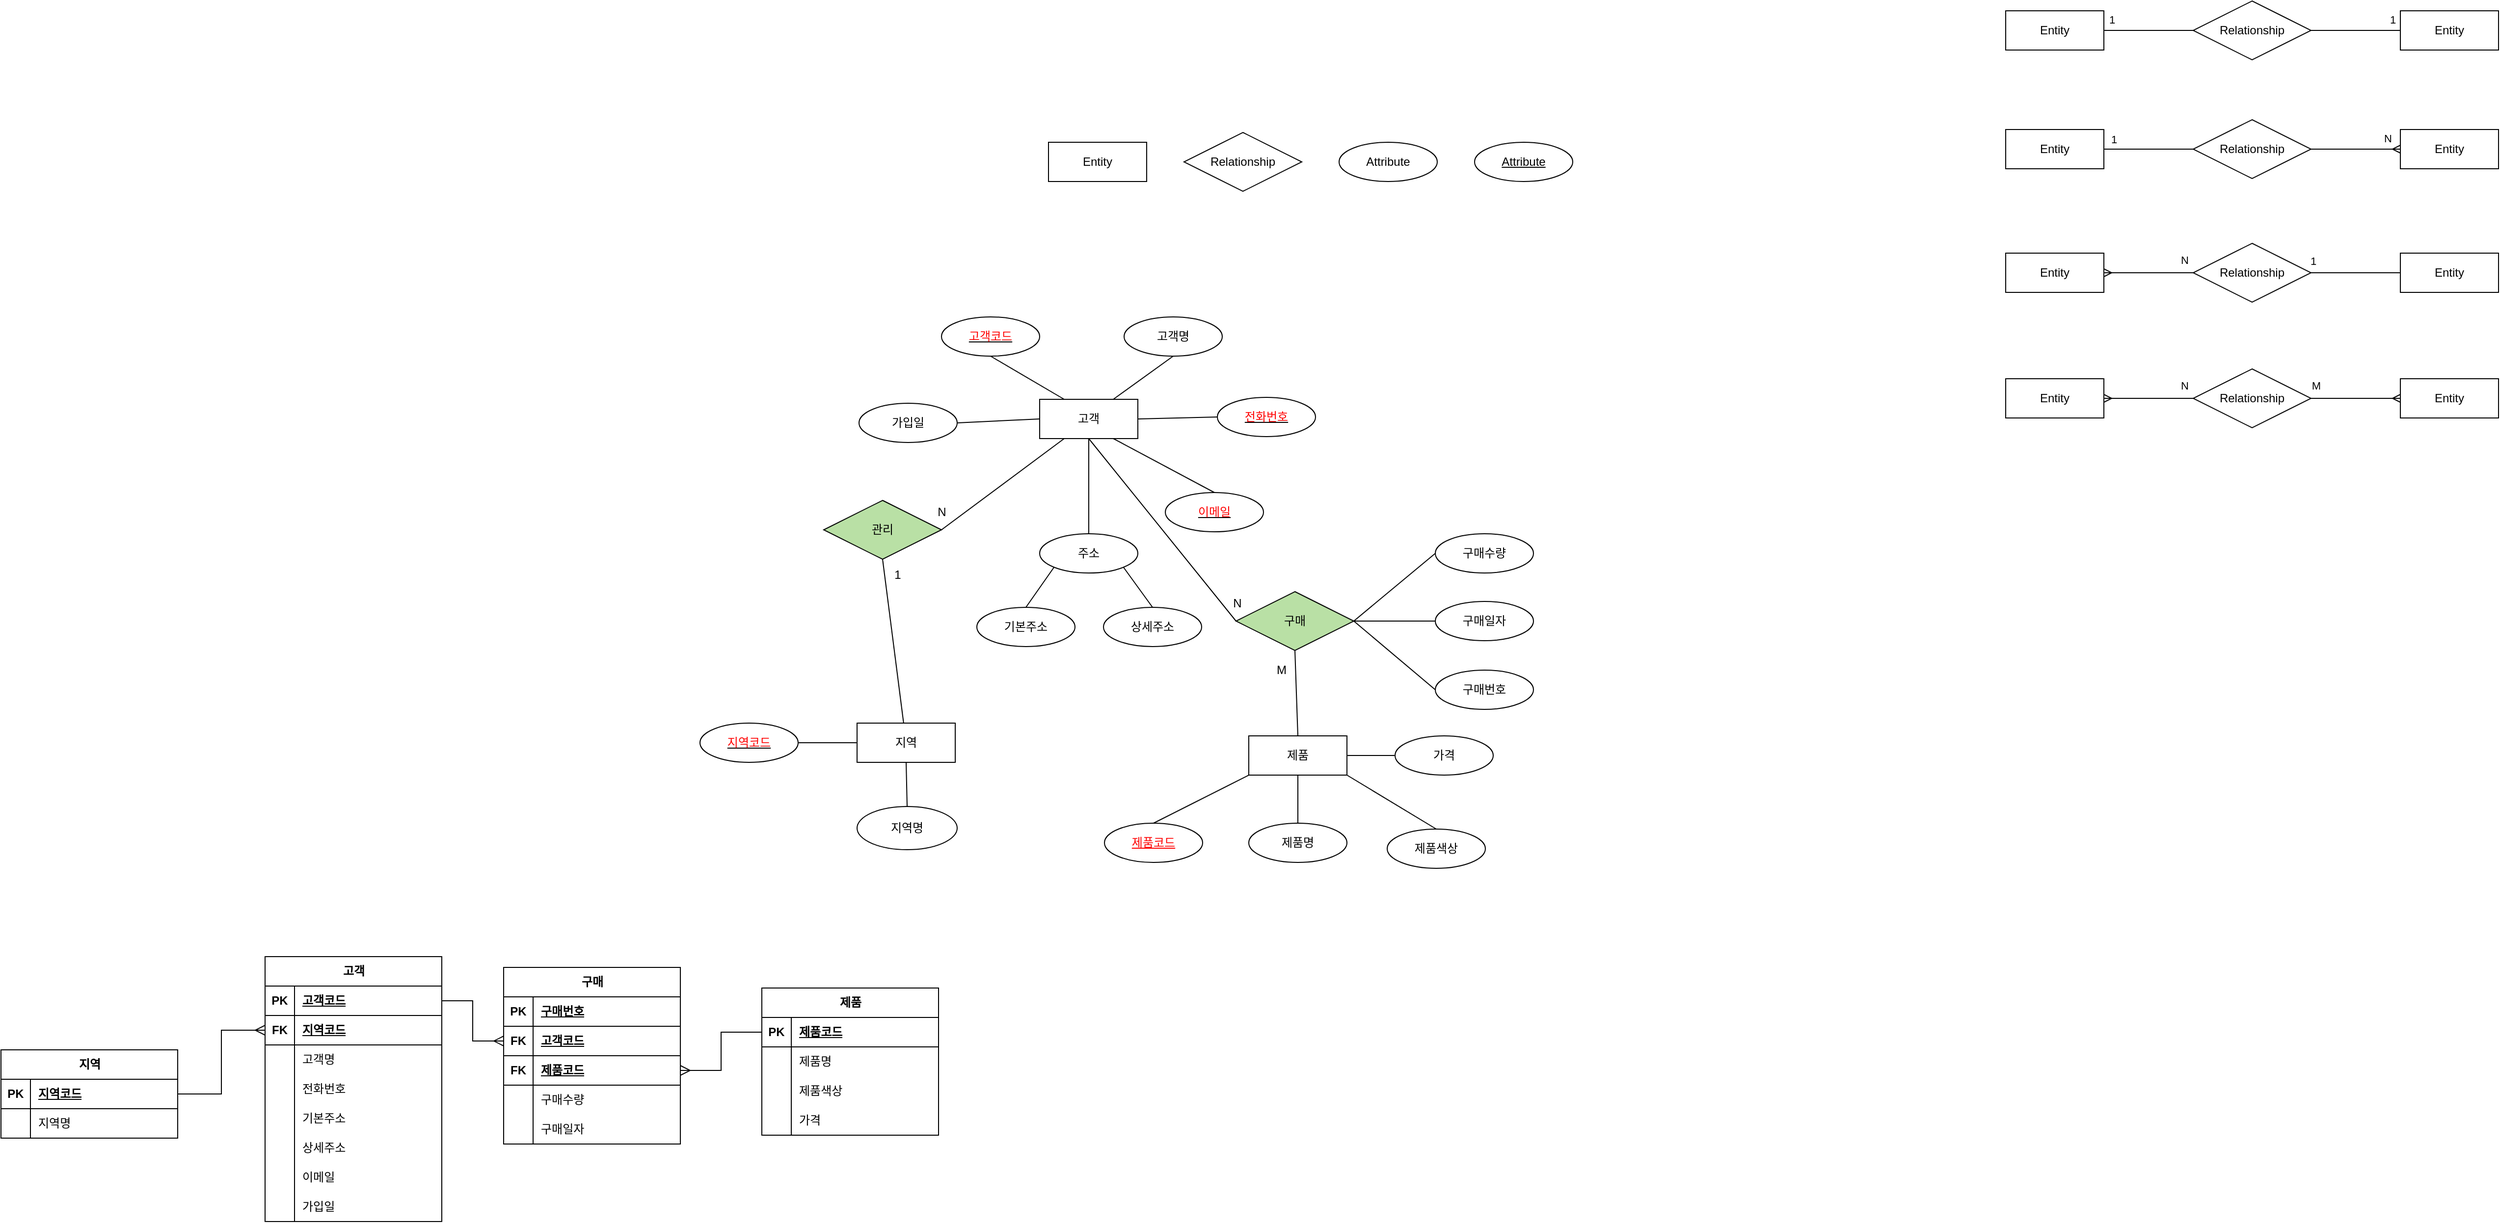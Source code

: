 <mxfile version="26.0.6">
  <diagram name="페이지-1" id="XlhtNnwYM-9Wpjqn4eLe">
    <mxGraphModel dx="1764" dy="686" grid="0" gridSize="10" guides="1" tooltips="1" connect="1" arrows="1" fold="1" page="0" pageScale="1" pageWidth="827" pageHeight="1169" math="0" shadow="0">
      <root>
        <mxCell id="0" />
        <mxCell id="1" parent="0" />
        <mxCell id="HAFQu6MLjpKeiHtemj7R-1" value="Entity" style="whiteSpace=wrap;html=1;align=center;" parent="1" vertex="1">
          <mxGeometry x="-94" y="543" width="100" height="40" as="geometry" />
        </mxCell>
        <mxCell id="HAFQu6MLjpKeiHtemj7R-2" value="Relationship" style="shape=rhombus;perimeter=rhombusPerimeter;whiteSpace=wrap;html=1;align=center;" parent="1" vertex="1">
          <mxGeometry x="44" y="533" width="120" height="60" as="geometry" />
        </mxCell>
        <mxCell id="HAFQu6MLjpKeiHtemj7R-3" value="Attribute" style="ellipse;whiteSpace=wrap;html=1;align=center;" parent="1" vertex="1">
          <mxGeometry x="202" y="543" width="100" height="40" as="geometry" />
        </mxCell>
        <mxCell id="HAFQu6MLjpKeiHtemj7R-4" value="Attribute" style="ellipse;whiteSpace=wrap;html=1;align=center;fontStyle=4;" parent="1" vertex="1">
          <mxGeometry x="340" y="543" width="100" height="40" as="geometry" />
        </mxCell>
        <mxCell id="zHzPjlVKXWnL4eexpncG-2" value="Entity" style="whiteSpace=wrap;html=1;align=center;" parent="1" vertex="1">
          <mxGeometry x="881" y="409" width="100" height="40" as="geometry" />
        </mxCell>
        <mxCell id="zHzPjlVKXWnL4eexpncG-3" value="Relationship" style="shape=rhombus;perimeter=rhombusPerimeter;whiteSpace=wrap;html=1;align=center;" parent="1" vertex="1">
          <mxGeometry x="1072" y="399" width="120" height="60" as="geometry" />
        </mxCell>
        <mxCell id="zHzPjlVKXWnL4eexpncG-4" value="Entity" style="whiteSpace=wrap;html=1;align=center;" parent="1" vertex="1">
          <mxGeometry x="1283" y="409" width="100" height="40" as="geometry" />
        </mxCell>
        <mxCell id="zHzPjlVKXWnL4eexpncG-8" value="" style="endArrow=none;html=1;rounded=0;exitX=1;exitY=0.5;exitDx=0;exitDy=0;entryX=0;entryY=0.5;entryDx=0;entryDy=0;" parent="1" source="zHzPjlVKXWnL4eexpncG-2" target="zHzPjlVKXWnL4eexpncG-3" edge="1">
          <mxGeometry x="-0.714" y="11" relative="1" as="geometry">
            <mxPoint x="1262" y="416" as="sourcePoint" />
            <mxPoint x="1422" y="416" as="targetPoint" />
            <mxPoint as="offset" />
          </mxGeometry>
        </mxCell>
        <mxCell id="zHzPjlVKXWnL4eexpncG-32" value="1" style="edgeLabel;html=1;align=center;verticalAlign=middle;resizable=0;points=[];" parent="zHzPjlVKXWnL4eexpncG-8" vertex="1" connectable="0">
          <mxGeometry x="-0.018" y="2" relative="1" as="geometry">
            <mxPoint x="-37" y="-9" as="offset" />
          </mxGeometry>
        </mxCell>
        <mxCell id="zHzPjlVKXWnL4eexpncG-9" value="" style="endArrow=none;html=1;rounded=0;exitX=1;exitY=0.5;exitDx=0;exitDy=0;entryX=0;entryY=0.5;entryDx=0;entryDy=0;" parent="1" source="zHzPjlVKXWnL4eexpncG-3" target="zHzPjlVKXWnL4eexpncG-4" edge="1">
          <mxGeometry x="0.648" y="11" relative="1" as="geometry">
            <mxPoint x="1044" y="439" as="sourcePoint" />
            <mxPoint x="1082" y="439" as="targetPoint" />
            <mxPoint as="offset" />
          </mxGeometry>
        </mxCell>
        <mxCell id="zHzPjlVKXWnL4eexpncG-31" value="1" style="edgeLabel;html=1;align=center;verticalAlign=middle;resizable=0;points=[];" parent="zHzPjlVKXWnL4eexpncG-9" vertex="1" connectable="0">
          <mxGeometry x="0.259" y="-1" relative="1" as="geometry">
            <mxPoint x="25" y="-12" as="offset" />
          </mxGeometry>
        </mxCell>
        <mxCell id="zHzPjlVKXWnL4eexpncG-13" value="Entity" style="whiteSpace=wrap;html=1;align=center;" parent="1" vertex="1">
          <mxGeometry x="881" y="530" width="100" height="40" as="geometry" />
        </mxCell>
        <mxCell id="zHzPjlVKXWnL4eexpncG-14" value="Relationship" style="shape=rhombus;perimeter=rhombusPerimeter;whiteSpace=wrap;html=1;align=center;" parent="1" vertex="1">
          <mxGeometry x="1072" y="520" width="120" height="60" as="geometry" />
        </mxCell>
        <mxCell id="zHzPjlVKXWnL4eexpncG-15" value="Entity" style="whiteSpace=wrap;html=1;align=center;" parent="1" vertex="1">
          <mxGeometry x="1283" y="530" width="100" height="40" as="geometry" />
        </mxCell>
        <mxCell id="zHzPjlVKXWnL4eexpncG-16" value="" style="endArrow=none;html=1;rounded=0;exitX=1;exitY=0.5;exitDx=0;exitDy=0;entryX=0;entryY=0.5;entryDx=0;entryDy=0;" parent="1" source="zHzPjlVKXWnL4eexpncG-13" target="zHzPjlVKXWnL4eexpncG-14" edge="1">
          <mxGeometry relative="1" as="geometry">
            <mxPoint x="1262" y="537" as="sourcePoint" />
            <mxPoint x="1422" y="537" as="targetPoint" />
          </mxGeometry>
        </mxCell>
        <mxCell id="zHzPjlVKXWnL4eexpncG-29" value="1" style="edgeLabel;html=1;align=center;verticalAlign=middle;resizable=0;points=[];" parent="zHzPjlVKXWnL4eexpncG-16" vertex="1" connectable="0">
          <mxGeometry x="-0.593" y="2" relative="1" as="geometry">
            <mxPoint x="-9" y="-8" as="offset" />
          </mxGeometry>
        </mxCell>
        <mxCell id="zHzPjlVKXWnL4eexpncG-18" value="Entity" style="whiteSpace=wrap;html=1;align=center;" parent="1" vertex="1">
          <mxGeometry x="881" y="656" width="100" height="40" as="geometry" />
        </mxCell>
        <mxCell id="zHzPjlVKXWnL4eexpncG-19" value="Relationship" style="shape=rhombus;perimeter=rhombusPerimeter;whiteSpace=wrap;html=1;align=center;" parent="1" vertex="1">
          <mxGeometry x="1072" y="646" width="120" height="60" as="geometry" />
        </mxCell>
        <mxCell id="zHzPjlVKXWnL4eexpncG-20" value="Entity" style="whiteSpace=wrap;html=1;align=center;" parent="1" vertex="1">
          <mxGeometry x="1283" y="656" width="100" height="40" as="geometry" />
        </mxCell>
        <mxCell id="zHzPjlVKXWnL4eexpncG-22" value="" style="endArrow=none;html=1;rounded=0;exitX=1;exitY=0.5;exitDx=0;exitDy=0;entryX=0;entryY=0.5;entryDx=0;entryDy=0;" parent="1" source="zHzPjlVKXWnL4eexpncG-19" target="zHzPjlVKXWnL4eexpncG-20" edge="1">
          <mxGeometry relative="1" as="geometry">
            <mxPoint x="1044" y="686" as="sourcePoint" />
            <mxPoint x="1082" y="686" as="targetPoint" />
          </mxGeometry>
        </mxCell>
        <mxCell id="zHzPjlVKXWnL4eexpncG-23" value="Entity" style="whiteSpace=wrap;html=1;align=center;" parent="1" vertex="1">
          <mxGeometry x="881" y="784" width="100" height="40" as="geometry" />
        </mxCell>
        <mxCell id="zHzPjlVKXWnL4eexpncG-24" value="Relationship" style="shape=rhombus;perimeter=rhombusPerimeter;whiteSpace=wrap;html=1;align=center;" parent="1" vertex="1">
          <mxGeometry x="1072" y="774" width="120" height="60" as="geometry" />
        </mxCell>
        <mxCell id="zHzPjlVKXWnL4eexpncG-25" value="Entity" style="whiteSpace=wrap;html=1;align=center;" parent="1" vertex="1">
          <mxGeometry x="1283" y="784" width="100" height="40" as="geometry" />
        </mxCell>
        <mxCell id="zHzPjlVKXWnL4eexpncG-28" value="" style="edgeStyle=entityRelationEdgeStyle;fontSize=12;html=1;endArrow=ERmany;rounded=0;exitX=1;exitY=0.5;exitDx=0;exitDy=0;" parent="1" source="zHzPjlVKXWnL4eexpncG-14" target="zHzPjlVKXWnL4eexpncG-15" edge="1">
          <mxGeometry width="100" height="100" relative="1" as="geometry">
            <mxPoint x="1194" y="554" as="sourcePoint" />
            <mxPoint x="1200" y="431" as="targetPoint" />
          </mxGeometry>
        </mxCell>
        <mxCell id="zHzPjlVKXWnL4eexpncG-30" value="N" style="edgeLabel;html=1;align=center;verticalAlign=middle;resizable=0;points=[];" parent="zHzPjlVKXWnL4eexpncG-28" vertex="1" connectable="0">
          <mxGeometry x="0.248" y="2" relative="1" as="geometry">
            <mxPoint x="21" y="-9" as="offset" />
          </mxGeometry>
        </mxCell>
        <mxCell id="zHzPjlVKXWnL4eexpncG-33" value="" style="edgeStyle=entityRelationEdgeStyle;fontSize=12;html=1;endArrow=ERmany;rounded=0;exitX=0;exitY=0.5;exitDx=0;exitDy=0;" parent="1" source="zHzPjlVKXWnL4eexpncG-19" target="zHzPjlVKXWnL4eexpncG-18" edge="1">
          <mxGeometry width="100" height="100" relative="1" as="geometry">
            <mxPoint x="977" y="633" as="sourcePoint" />
            <mxPoint x="963" y="643" as="targetPoint" />
          </mxGeometry>
        </mxCell>
        <mxCell id="zHzPjlVKXWnL4eexpncG-34" value="N" style="edgeLabel;html=1;align=center;verticalAlign=middle;resizable=0;points=[];" parent="zHzPjlVKXWnL4eexpncG-33" vertex="1" connectable="0">
          <mxGeometry x="0.248" y="2" relative="1" as="geometry">
            <mxPoint x="48" y="-15" as="offset" />
          </mxGeometry>
        </mxCell>
        <mxCell id="zHzPjlVKXWnL4eexpncG-35" value="1" style="edgeLabel;html=1;align=center;verticalAlign=middle;resizable=0;points=[];" parent="1" vertex="1" connectable="0">
          <mxGeometry x="923.003" y="550" as="geometry">
            <mxPoint x="271" y="114" as="offset" />
          </mxGeometry>
        </mxCell>
        <mxCell id="zHzPjlVKXWnL4eexpncG-36" value="" style="edgeStyle=entityRelationEdgeStyle;fontSize=12;html=1;endArrow=ERmany;rounded=0;entryX=1;entryY=0.5;entryDx=0;entryDy=0;exitX=0;exitY=0.5;exitDx=0;exitDy=0;" parent="1" source="zHzPjlVKXWnL4eexpncG-24" target="zHzPjlVKXWnL4eexpncG-23" edge="1">
          <mxGeometry width="100" height="100" relative="1" as="geometry">
            <mxPoint x="1063" y="846" as="sourcePoint" />
            <mxPoint x="1006" y="796" as="targetPoint" />
          </mxGeometry>
        </mxCell>
        <mxCell id="zHzPjlVKXWnL4eexpncG-37" value="N" style="edgeLabel;html=1;align=center;verticalAlign=middle;resizable=0;points=[];" parent="zHzPjlVKXWnL4eexpncG-36" vertex="1" connectable="0">
          <mxGeometry x="0.248" y="2" relative="1" as="geometry">
            <mxPoint x="48" y="-15" as="offset" />
          </mxGeometry>
        </mxCell>
        <mxCell id="zHzPjlVKXWnL4eexpncG-39" value="" style="edgeStyle=entityRelationEdgeStyle;fontSize=12;html=1;endArrow=ERmany;rounded=0;exitX=1;exitY=0.5;exitDx=0;exitDy=0;entryX=0;entryY=0.5;entryDx=0;entryDy=0;" parent="1" source="zHzPjlVKXWnL4eexpncG-24" target="zHzPjlVKXWnL4eexpncG-25" edge="1">
          <mxGeometry width="100" height="100" relative="1" as="geometry">
            <mxPoint x="1179" y="791" as="sourcePoint" />
            <mxPoint x="1259" y="806" as="targetPoint" />
          </mxGeometry>
        </mxCell>
        <mxCell id="zHzPjlVKXWnL4eexpncG-40" value="M" style="edgeLabel;html=1;align=center;verticalAlign=middle;resizable=0;points=[];" parent="zHzPjlVKXWnL4eexpncG-39" vertex="1" connectable="0">
          <mxGeometry x="0.248" y="2" relative="1" as="geometry">
            <mxPoint x="-52" y="-11" as="offset" />
          </mxGeometry>
        </mxCell>
        <mxCell id="zHzPjlVKXWnL4eexpncG-41" value="고객" style="whiteSpace=wrap;html=1;align=center;" parent="1" vertex="1">
          <mxGeometry x="-103" y="805" width="100" height="40" as="geometry" />
        </mxCell>
        <mxCell id="zHzPjlVKXWnL4eexpncG-42" value="&lt;u&gt;&lt;font style=&quot;color: rgb(255, 0, 0);&quot;&gt;고객코드&lt;/font&gt;&lt;/u&gt;" style="ellipse;whiteSpace=wrap;html=1;align=center;" parent="1" vertex="1">
          <mxGeometry x="-203" y="721" width="100" height="40" as="geometry" />
        </mxCell>
        <mxCell id="zHzPjlVKXWnL4eexpncG-43" value="고객명" style="ellipse;whiteSpace=wrap;html=1;align=center;" parent="1" vertex="1">
          <mxGeometry x="-17" y="721" width="100" height="40" as="geometry" />
        </mxCell>
        <mxCell id="zHzPjlVKXWnL4eexpncG-44" value="&lt;u&gt;&lt;font style=&quot;color: rgb(255, 0, 0);&quot;&gt;전화번호&lt;/font&gt;&lt;/u&gt;" style="ellipse;whiteSpace=wrap;html=1;align=center;" parent="1" vertex="1">
          <mxGeometry x="78" y="803" width="100" height="40" as="geometry" />
        </mxCell>
        <mxCell id="zHzPjlVKXWnL4eexpncG-45" value="&lt;u&gt;&lt;font style=&quot;color: rgb(255, 0, 0);&quot;&gt;이메일&lt;/font&gt;&lt;/u&gt;" style="ellipse;whiteSpace=wrap;html=1;align=center;" parent="1" vertex="1">
          <mxGeometry x="25" y="900" width="100" height="40" as="geometry" />
        </mxCell>
        <mxCell id="zHzPjlVKXWnL4eexpncG-47" value="가입일" style="ellipse;whiteSpace=wrap;html=1;align=center;" parent="1" vertex="1">
          <mxGeometry x="-287" y="809" width="100" height="40" as="geometry" />
        </mxCell>
        <mxCell id="zHzPjlVKXWnL4eexpncG-48" value="" style="endArrow=none;html=1;rounded=0;entryX=0.5;entryY=1;entryDx=0;entryDy=0;exitX=0.75;exitY=0;exitDx=0;exitDy=0;" parent="1" source="zHzPjlVKXWnL4eexpncG-41" target="zHzPjlVKXWnL4eexpncG-43" edge="1">
          <mxGeometry relative="1" as="geometry">
            <mxPoint x="160" y="961" as="sourcePoint" />
            <mxPoint x="320" y="961" as="targetPoint" />
          </mxGeometry>
        </mxCell>
        <mxCell id="zHzPjlVKXWnL4eexpncG-49" value="" style="endArrow=none;html=1;rounded=0;entryX=0.5;entryY=1;entryDx=0;entryDy=0;exitX=0.25;exitY=0;exitDx=0;exitDy=0;" parent="1" source="zHzPjlVKXWnL4eexpncG-41" target="zHzPjlVKXWnL4eexpncG-42" edge="1">
          <mxGeometry relative="1" as="geometry">
            <mxPoint x="-43" y="815" as="sourcePoint" />
            <mxPoint x="43" y="771" as="targetPoint" />
          </mxGeometry>
        </mxCell>
        <mxCell id="zHzPjlVKXWnL4eexpncG-50" value="" style="endArrow=none;html=1;rounded=0;entryX=0;entryY=0.5;entryDx=0;entryDy=0;exitX=1;exitY=0.5;exitDx=0;exitDy=0;" parent="1" source="zHzPjlVKXWnL4eexpncG-47" target="zHzPjlVKXWnL4eexpncG-41" edge="1">
          <mxGeometry relative="1" as="geometry">
            <mxPoint x="-33" y="825" as="sourcePoint" />
            <mxPoint x="53" y="781" as="targetPoint" />
          </mxGeometry>
        </mxCell>
        <mxCell id="zHzPjlVKXWnL4eexpncG-51" value="" style="endArrow=none;html=1;rounded=0;entryX=0;entryY=0.5;entryDx=0;entryDy=0;exitX=1;exitY=0.5;exitDx=0;exitDy=0;" parent="1" source="zHzPjlVKXWnL4eexpncG-41" target="zHzPjlVKXWnL4eexpncG-44" edge="1">
          <mxGeometry relative="1" as="geometry">
            <mxPoint x="-23" y="835" as="sourcePoint" />
            <mxPoint x="63" y="791" as="targetPoint" />
          </mxGeometry>
        </mxCell>
        <mxCell id="zHzPjlVKXWnL4eexpncG-52" value="" style="endArrow=none;html=1;rounded=0;entryX=0.5;entryY=0;entryDx=0;entryDy=0;exitX=0.75;exitY=1;exitDx=0;exitDy=0;" parent="1" source="zHzPjlVKXWnL4eexpncG-41" target="zHzPjlVKXWnL4eexpncG-45" edge="1">
          <mxGeometry relative="1" as="geometry">
            <mxPoint x="-13" y="845" as="sourcePoint" />
            <mxPoint x="73" y="801" as="targetPoint" />
          </mxGeometry>
        </mxCell>
        <mxCell id="zHzPjlVKXWnL4eexpncG-53" value="" style="endArrow=none;html=1;rounded=0;entryX=0.25;entryY=1;entryDx=0;entryDy=0;exitX=1;exitY=0.5;exitDx=0;exitDy=0;" parent="1" source="Rv96xBdLzsv7gdTdzD7z-27" target="zHzPjlVKXWnL4eexpncG-41" edge="1">
          <mxGeometry relative="1" as="geometry">
            <mxPoint x="-178" y="897" as="sourcePoint" />
            <mxPoint x="83" y="811" as="targetPoint" />
          </mxGeometry>
        </mxCell>
        <mxCell id="Rv96xBdLzsv7gdTdzD7z-31" value="N" style="edgeLabel;html=1;align=center;verticalAlign=middle;resizable=0;points=[];fontSize=12;" vertex="1" connectable="0" parent="zHzPjlVKXWnL4eexpncG-53">
          <mxGeometry x="-0.724" y="2" relative="1" as="geometry">
            <mxPoint x="-16" y="-4" as="offset" />
          </mxGeometry>
        </mxCell>
        <mxCell id="zHzPjlVKXWnL4eexpncG-54" value="주소" style="ellipse;whiteSpace=wrap;html=1;align=center;" parent="1" vertex="1">
          <mxGeometry x="-103" y="942" width="100" height="40" as="geometry" />
        </mxCell>
        <mxCell id="zHzPjlVKXWnL4eexpncG-55" value="" style="endArrow=none;html=1;rounded=0;entryX=0.5;entryY=1;entryDx=0;entryDy=0;exitX=0.5;exitY=0;exitDx=0;exitDy=0;" parent="1" source="zHzPjlVKXWnL4eexpncG-54" target="zHzPjlVKXWnL4eexpncG-41" edge="1">
          <mxGeometry relative="1" as="geometry">
            <mxPoint x="-168" y="907" as="sourcePoint" />
            <mxPoint x="-68" y="855" as="targetPoint" />
          </mxGeometry>
        </mxCell>
        <mxCell id="zHzPjlVKXWnL4eexpncG-56" value="기본주소" style="ellipse;whiteSpace=wrap;html=1;align=center;" parent="1" vertex="1">
          <mxGeometry x="-167" y="1017" width="100" height="40" as="geometry" />
        </mxCell>
        <mxCell id="zHzPjlVKXWnL4eexpncG-57" value="상세주소" style="ellipse;whiteSpace=wrap;html=1;align=center;" parent="1" vertex="1">
          <mxGeometry x="-38" y="1017" width="100" height="40" as="geometry" />
        </mxCell>
        <mxCell id="zHzPjlVKXWnL4eexpncG-58" value="" style="endArrow=none;html=1;rounded=0;entryX=0;entryY=1;entryDx=0;entryDy=0;exitX=0.5;exitY=0;exitDx=0;exitDy=0;" parent="1" source="zHzPjlVKXWnL4eexpncG-56" target="zHzPjlVKXWnL4eexpncG-54" edge="1">
          <mxGeometry relative="1" as="geometry">
            <mxPoint x="-43" y="952" as="sourcePoint" />
            <mxPoint x="-43" y="855" as="targetPoint" />
          </mxGeometry>
        </mxCell>
        <mxCell id="zHzPjlVKXWnL4eexpncG-59" value="" style="endArrow=none;html=1;rounded=0;entryX=1;entryY=1;entryDx=0;entryDy=0;exitX=0.5;exitY=0;exitDx=0;exitDy=0;" parent="1" source="zHzPjlVKXWnL4eexpncG-57" target="zHzPjlVKXWnL4eexpncG-54" edge="1">
          <mxGeometry relative="1" as="geometry">
            <mxPoint x="-33" y="962" as="sourcePoint" />
            <mxPoint x="-33" y="865" as="targetPoint" />
          </mxGeometry>
        </mxCell>
        <mxCell id="Rv96xBdLzsv7gdTdzD7z-1" value="지역" style="whiteSpace=wrap;html=1;align=center;" vertex="1" parent="1">
          <mxGeometry x="-289" y="1135" width="100" height="40" as="geometry" />
        </mxCell>
        <mxCell id="Rv96xBdLzsv7gdTdzD7z-2" value="&lt;u&gt;&lt;font style=&quot;color: rgb(255, 0, 0);&quot;&gt;지역코드&lt;/font&gt;&lt;/u&gt;" style="ellipse;whiteSpace=wrap;html=1;align=center;" vertex="1" parent="1">
          <mxGeometry x="-449" y="1135" width="100" height="40" as="geometry" />
        </mxCell>
        <mxCell id="Rv96xBdLzsv7gdTdzD7z-3" value="지역명" style="ellipse;whiteSpace=wrap;html=1;align=center;" vertex="1" parent="1">
          <mxGeometry x="-289" y="1220" width="102" height="44" as="geometry" />
        </mxCell>
        <mxCell id="Rv96xBdLzsv7gdTdzD7z-4" value="" style="endArrow=none;html=1;rounded=0;entryX=0;entryY=0.5;entryDx=0;entryDy=0;exitX=1;exitY=0.5;exitDx=0;exitDy=0;" edge="1" parent="1" source="Rv96xBdLzsv7gdTdzD7z-2" target="Rv96xBdLzsv7gdTdzD7z-1">
          <mxGeometry relative="1" as="geometry">
            <mxPoint x="-343" y="1222" as="sourcePoint" />
            <mxPoint x="-314" y="1181" as="targetPoint" />
          </mxGeometry>
        </mxCell>
        <mxCell id="Rv96xBdLzsv7gdTdzD7z-5" value="" style="endArrow=none;html=1;rounded=0;entryX=0.5;entryY=1;entryDx=0;entryDy=0;exitX=0.5;exitY=0;exitDx=0;exitDy=0;" edge="1" parent="1" source="Rv96xBdLzsv7gdTdzD7z-3" target="Rv96xBdLzsv7gdTdzD7z-1">
          <mxGeometry relative="1" as="geometry">
            <mxPoint x="-339" y="1165" as="sourcePoint" />
            <mxPoint x="-279" y="1165" as="targetPoint" />
          </mxGeometry>
        </mxCell>
        <mxCell id="Rv96xBdLzsv7gdTdzD7z-7" value="&lt;font style=&quot;color: rgb(255, 0, 0);&quot;&gt;&lt;u&gt;제품코드&lt;/u&gt;&lt;/font&gt;" style="ellipse;whiteSpace=wrap;html=1;align=center;" vertex="1" parent="1">
          <mxGeometry x="-37" y="1237" width="100" height="40" as="geometry" />
        </mxCell>
        <mxCell id="Rv96xBdLzsv7gdTdzD7z-8" value="제품" style="whiteSpace=wrap;html=1;align=center;" vertex="1" parent="1">
          <mxGeometry x="110" y="1148" width="100" height="40" as="geometry" />
        </mxCell>
        <mxCell id="Rv96xBdLzsv7gdTdzD7z-9" value="제품명" style="ellipse;whiteSpace=wrap;html=1;align=center;" vertex="1" parent="1">
          <mxGeometry x="110" y="1237" width="100" height="40" as="geometry" />
        </mxCell>
        <mxCell id="Rv96xBdLzsv7gdTdzD7z-10" value="제품색상" style="ellipse;whiteSpace=wrap;html=1;align=center;" vertex="1" parent="1">
          <mxGeometry x="251" y="1243" width="100" height="40" as="geometry" />
        </mxCell>
        <mxCell id="Rv96xBdLzsv7gdTdzD7z-11" value="" style="endArrow=none;html=1;rounded=0;entryX=0;entryY=1;entryDx=0;entryDy=0;exitX=0.5;exitY=0;exitDx=0;exitDy=0;" edge="1" parent="1" source="Rv96xBdLzsv7gdTdzD7z-7" target="Rv96xBdLzsv7gdTdzD7z-8">
          <mxGeometry relative="1" as="geometry">
            <mxPoint x="86" y="1227" as="sourcePoint" />
            <mxPoint x="56" y="1186" as="targetPoint" />
          </mxGeometry>
        </mxCell>
        <mxCell id="Rv96xBdLzsv7gdTdzD7z-13" value="" style="endArrow=none;html=1;rounded=0;entryX=0.5;entryY=1;entryDx=0;entryDy=0;exitX=0.5;exitY=0;exitDx=0;exitDy=0;" edge="1" parent="1" source="Rv96xBdLzsv7gdTdzD7z-9" target="Rv96xBdLzsv7gdTdzD7z-8">
          <mxGeometry relative="1" as="geometry">
            <mxPoint x="23" y="1247" as="sourcePoint" />
            <mxPoint x="120" y="1198" as="targetPoint" />
          </mxGeometry>
        </mxCell>
        <mxCell id="Rv96xBdLzsv7gdTdzD7z-14" value="" style="endArrow=none;html=1;rounded=0;entryX=1;entryY=1;entryDx=0;entryDy=0;exitX=0.5;exitY=0;exitDx=0;exitDy=0;" edge="1" parent="1" source="Rv96xBdLzsv7gdTdzD7z-10" target="Rv96xBdLzsv7gdTdzD7z-8">
          <mxGeometry relative="1" as="geometry">
            <mxPoint x="307" y="1237" as="sourcePoint" />
            <mxPoint x="130" y="1208" as="targetPoint" />
          </mxGeometry>
        </mxCell>
        <mxCell id="Rv96xBdLzsv7gdTdzD7z-18" style="edgeStyle=none;curved=1;rounded=0;orthogonalLoop=1;jettySize=auto;html=1;exitX=0.5;exitY=1;exitDx=0;exitDy=0;entryX=0.5;entryY=0;entryDx=0;entryDy=0;fontSize=12;endArrow=none;endFill=0;" edge="1" parent="1" source="Rv96xBdLzsv7gdTdzD7z-16" target="Rv96xBdLzsv7gdTdzD7z-8">
          <mxGeometry relative="1" as="geometry" />
        </mxCell>
        <mxCell id="Rv96xBdLzsv7gdTdzD7z-20" value="M" style="edgeLabel;html=1;align=center;verticalAlign=middle;resizable=0;points=[];fontSize=12;" vertex="1" connectable="0" parent="Rv96xBdLzsv7gdTdzD7z-18">
          <mxGeometry x="-0.695" y="2" relative="1" as="geometry">
            <mxPoint x="-17" y="6" as="offset" />
          </mxGeometry>
        </mxCell>
        <mxCell id="Rv96xBdLzsv7gdTdzD7z-24" style="edgeStyle=none;curved=1;rounded=0;orthogonalLoop=1;jettySize=auto;html=1;exitX=1;exitY=0.5;exitDx=0;exitDy=0;entryX=0;entryY=0.5;entryDx=0;entryDy=0;fontSize=12;startSize=8;endSize=8;endArrow=none;endFill=0;" edge="1" parent="1" source="Rv96xBdLzsv7gdTdzD7z-16" target="Rv96xBdLzsv7gdTdzD7z-23">
          <mxGeometry relative="1" as="geometry" />
        </mxCell>
        <mxCell id="Rv96xBdLzsv7gdTdzD7z-25" style="edgeStyle=none;curved=1;rounded=0;orthogonalLoop=1;jettySize=auto;html=1;exitX=1;exitY=0.5;exitDx=0;exitDy=0;entryX=0;entryY=0.5;entryDx=0;entryDy=0;fontSize=12;startSize=8;endSize=8;endArrow=none;endFill=0;" edge="1" parent="1" source="Rv96xBdLzsv7gdTdzD7z-16" target="Rv96xBdLzsv7gdTdzD7z-22">
          <mxGeometry relative="1" as="geometry" />
        </mxCell>
        <mxCell id="Rv96xBdLzsv7gdTdzD7z-26" style="edgeStyle=none;curved=1;rounded=0;orthogonalLoop=1;jettySize=auto;html=1;exitX=1;exitY=0.5;exitDx=0;exitDy=0;entryX=0;entryY=0.5;entryDx=0;entryDy=0;fontSize=12;startSize=8;endSize=8;endArrow=none;endFill=0;" edge="1" parent="1" source="Rv96xBdLzsv7gdTdzD7z-16" target="Rv96xBdLzsv7gdTdzD7z-21">
          <mxGeometry relative="1" as="geometry" />
        </mxCell>
        <mxCell id="Rv96xBdLzsv7gdTdzD7z-16" value="구매" style="shape=rhombus;perimeter=rhombusPerimeter;whiteSpace=wrap;html=1;align=center;fillColor=#B9E0A5;" vertex="1" parent="1">
          <mxGeometry x="97" y="1001" width="120" height="60" as="geometry" />
        </mxCell>
        <mxCell id="Rv96xBdLzsv7gdTdzD7z-17" value="" style="endArrow=none;html=1;rounded=0;entryX=0.5;entryY=1;entryDx=0;entryDy=0;exitX=0;exitY=0.5;exitDx=0;exitDy=0;" edge="1" parent="1" source="Rv96xBdLzsv7gdTdzD7z-16" target="zHzPjlVKXWnL4eexpncG-41">
          <mxGeometry relative="1" as="geometry">
            <mxPoint x="220" y="1216" as="sourcePoint" />
            <mxPoint x="317" y="1167" as="targetPoint" />
          </mxGeometry>
        </mxCell>
        <mxCell id="Rv96xBdLzsv7gdTdzD7z-19" value="N" style="edgeLabel;html=1;align=center;verticalAlign=middle;resizable=0;points=[];fontSize=12;" vertex="1" connectable="0" parent="Rv96xBdLzsv7gdTdzD7z-17">
          <mxGeometry x="-0.729" y="-1" relative="1" as="geometry">
            <mxPoint x="20" y="8" as="offset" />
          </mxGeometry>
        </mxCell>
        <mxCell id="Rv96xBdLzsv7gdTdzD7z-21" value="구매번호" style="ellipse;whiteSpace=wrap;html=1;align=center;" vertex="1" parent="1">
          <mxGeometry x="300" y="1081" width="100" height="40" as="geometry" />
        </mxCell>
        <mxCell id="Rv96xBdLzsv7gdTdzD7z-22" value="구매일자" style="ellipse;whiteSpace=wrap;html=1;align=center;" vertex="1" parent="1">
          <mxGeometry x="300" y="1011" width="100" height="40" as="geometry" />
        </mxCell>
        <mxCell id="Rv96xBdLzsv7gdTdzD7z-23" value="구매수량" style="ellipse;whiteSpace=wrap;html=1;align=center;" vertex="1" parent="1">
          <mxGeometry x="300" y="942" width="100" height="40" as="geometry" />
        </mxCell>
        <mxCell id="Rv96xBdLzsv7gdTdzD7z-28" style="edgeStyle=none;curved=1;rounded=0;orthogonalLoop=1;jettySize=auto;html=1;exitX=0.5;exitY=1;exitDx=0;exitDy=0;fontSize=12;startSize=8;endSize=8;endArrow=none;endFill=0;" edge="1" parent="1" source="Rv96xBdLzsv7gdTdzD7z-27" target="Rv96xBdLzsv7gdTdzD7z-1">
          <mxGeometry relative="1" as="geometry" />
        </mxCell>
        <mxCell id="Rv96xBdLzsv7gdTdzD7z-29" value="1" style="edgeLabel;html=1;align=center;verticalAlign=middle;resizable=0;points=[];fontSize=12;" vertex="1" connectable="0" parent="Rv96xBdLzsv7gdTdzD7z-28">
          <mxGeometry x="-0.776" y="-2" relative="1" as="geometry">
            <mxPoint x="14" y="-3" as="offset" />
          </mxGeometry>
        </mxCell>
        <mxCell id="Rv96xBdLzsv7gdTdzD7z-27" value="관리" style="shape=rhombus;perimeter=rhombusPerimeter;whiteSpace=wrap;html=1;align=center;fillColor=#B9E0A5;" vertex="1" parent="1">
          <mxGeometry x="-323" y="908" width="120" height="60" as="geometry" />
        </mxCell>
        <mxCell id="Rv96xBdLzsv7gdTdzD7z-34" value="고객" style="shape=table;startSize=30;container=1;collapsible=1;childLayout=tableLayout;fixedRows=1;rowLines=0;fontStyle=1;align=center;resizeLast=1;html=1;" vertex="1" parent="1">
          <mxGeometry x="-892" y="1373" width="180" height="270" as="geometry">
            <mxRectangle x="-457" y="616" width="59" height="30" as="alternateBounds" />
          </mxGeometry>
        </mxCell>
        <mxCell id="Rv96xBdLzsv7gdTdzD7z-35" value="" style="shape=tableRow;horizontal=0;startSize=0;swimlaneHead=0;swimlaneBody=0;fillColor=none;collapsible=0;dropTarget=0;points=[[0,0.5],[1,0.5]];portConstraint=eastwest;top=0;left=0;right=0;bottom=1;" vertex="1" parent="Rv96xBdLzsv7gdTdzD7z-34">
          <mxGeometry y="30" width="180" height="30" as="geometry" />
        </mxCell>
        <mxCell id="Rv96xBdLzsv7gdTdzD7z-36" value="PK" style="shape=partialRectangle;connectable=0;fillColor=none;top=0;left=0;bottom=0;right=0;fontStyle=1;overflow=hidden;whiteSpace=wrap;html=1;" vertex="1" parent="Rv96xBdLzsv7gdTdzD7z-35">
          <mxGeometry width="30" height="30" as="geometry">
            <mxRectangle width="30" height="30" as="alternateBounds" />
          </mxGeometry>
        </mxCell>
        <mxCell id="Rv96xBdLzsv7gdTdzD7z-37" value="고객코드" style="shape=partialRectangle;connectable=0;fillColor=none;top=0;left=0;bottom=0;right=0;align=left;spacingLeft=6;fontStyle=5;overflow=hidden;whiteSpace=wrap;html=1;" vertex="1" parent="Rv96xBdLzsv7gdTdzD7z-35">
          <mxGeometry x="30" width="150" height="30" as="geometry">
            <mxRectangle width="150" height="30" as="alternateBounds" />
          </mxGeometry>
        </mxCell>
        <mxCell id="Rv96xBdLzsv7gdTdzD7z-129" value="" style="shape=tableRow;horizontal=0;startSize=0;swimlaneHead=0;swimlaneBody=0;fillColor=none;collapsible=0;dropTarget=0;points=[[0,0.5],[1,0.5]];portConstraint=eastwest;top=0;left=0;right=0;bottom=1;" vertex="1" parent="Rv96xBdLzsv7gdTdzD7z-34">
          <mxGeometry y="60" width="180" height="30" as="geometry" />
        </mxCell>
        <mxCell id="Rv96xBdLzsv7gdTdzD7z-130" value="FK" style="shape=partialRectangle;connectable=0;fillColor=none;top=0;left=0;bottom=0;right=0;fontStyle=1;overflow=hidden;whiteSpace=wrap;html=1;" vertex="1" parent="Rv96xBdLzsv7gdTdzD7z-129">
          <mxGeometry width="30" height="30" as="geometry">
            <mxRectangle width="30" height="30" as="alternateBounds" />
          </mxGeometry>
        </mxCell>
        <mxCell id="Rv96xBdLzsv7gdTdzD7z-131" value="지역코드" style="shape=partialRectangle;connectable=0;fillColor=none;top=0;left=0;bottom=0;right=0;align=left;spacingLeft=6;fontStyle=5;overflow=hidden;whiteSpace=wrap;html=1;" vertex="1" parent="Rv96xBdLzsv7gdTdzD7z-129">
          <mxGeometry x="30" width="150" height="30" as="geometry">
            <mxRectangle width="150" height="30" as="alternateBounds" />
          </mxGeometry>
        </mxCell>
        <mxCell id="Rv96xBdLzsv7gdTdzD7z-38" value="" style="shape=tableRow;horizontal=0;startSize=0;swimlaneHead=0;swimlaneBody=0;fillColor=none;collapsible=0;dropTarget=0;points=[[0,0.5],[1,0.5]];portConstraint=eastwest;top=0;left=0;right=0;bottom=0;" vertex="1" parent="Rv96xBdLzsv7gdTdzD7z-34">
          <mxGeometry y="90" width="180" height="30" as="geometry" />
        </mxCell>
        <mxCell id="Rv96xBdLzsv7gdTdzD7z-39" value="" style="shape=partialRectangle;connectable=0;fillColor=none;top=0;left=0;bottom=0;right=0;editable=1;overflow=hidden;whiteSpace=wrap;html=1;" vertex="1" parent="Rv96xBdLzsv7gdTdzD7z-38">
          <mxGeometry width="30" height="30" as="geometry">
            <mxRectangle width="30" height="30" as="alternateBounds" />
          </mxGeometry>
        </mxCell>
        <mxCell id="Rv96xBdLzsv7gdTdzD7z-40" value="고객명" style="shape=partialRectangle;connectable=0;fillColor=none;top=0;left=0;bottom=0;right=0;align=left;spacingLeft=6;overflow=hidden;whiteSpace=wrap;html=1;" vertex="1" parent="Rv96xBdLzsv7gdTdzD7z-38">
          <mxGeometry x="30" width="150" height="30" as="geometry">
            <mxRectangle width="150" height="30" as="alternateBounds" />
          </mxGeometry>
        </mxCell>
        <mxCell id="Rv96xBdLzsv7gdTdzD7z-41" value="" style="shape=tableRow;horizontal=0;startSize=0;swimlaneHead=0;swimlaneBody=0;fillColor=none;collapsible=0;dropTarget=0;points=[[0,0.5],[1,0.5]];portConstraint=eastwest;top=0;left=0;right=0;bottom=0;" vertex="1" parent="Rv96xBdLzsv7gdTdzD7z-34">
          <mxGeometry y="120" width="180" height="30" as="geometry" />
        </mxCell>
        <mxCell id="Rv96xBdLzsv7gdTdzD7z-42" value="" style="shape=partialRectangle;connectable=0;fillColor=none;top=0;left=0;bottom=0;right=0;editable=1;overflow=hidden;whiteSpace=wrap;html=1;" vertex="1" parent="Rv96xBdLzsv7gdTdzD7z-41">
          <mxGeometry width="30" height="30" as="geometry">
            <mxRectangle width="30" height="30" as="alternateBounds" />
          </mxGeometry>
        </mxCell>
        <mxCell id="Rv96xBdLzsv7gdTdzD7z-43" value="전화번호" style="shape=partialRectangle;connectable=0;fillColor=none;top=0;left=0;bottom=0;right=0;align=left;spacingLeft=6;overflow=hidden;whiteSpace=wrap;html=1;" vertex="1" parent="Rv96xBdLzsv7gdTdzD7z-41">
          <mxGeometry x="30" width="150" height="30" as="geometry">
            <mxRectangle width="150" height="30" as="alternateBounds" />
          </mxGeometry>
        </mxCell>
        <mxCell id="Rv96xBdLzsv7gdTdzD7z-44" value="" style="shape=tableRow;horizontal=0;startSize=0;swimlaneHead=0;swimlaneBody=0;fillColor=none;collapsible=0;dropTarget=0;points=[[0,0.5],[1,0.5]];portConstraint=eastwest;top=0;left=0;right=0;bottom=0;" vertex="1" parent="Rv96xBdLzsv7gdTdzD7z-34">
          <mxGeometry y="150" width="180" height="30" as="geometry" />
        </mxCell>
        <mxCell id="Rv96xBdLzsv7gdTdzD7z-45" value="" style="shape=partialRectangle;connectable=0;fillColor=none;top=0;left=0;bottom=0;right=0;editable=1;overflow=hidden;whiteSpace=wrap;html=1;" vertex="1" parent="Rv96xBdLzsv7gdTdzD7z-44">
          <mxGeometry width="30" height="30" as="geometry">
            <mxRectangle width="30" height="30" as="alternateBounds" />
          </mxGeometry>
        </mxCell>
        <mxCell id="Rv96xBdLzsv7gdTdzD7z-46" value="기본주소" style="shape=partialRectangle;connectable=0;fillColor=none;top=0;left=0;bottom=0;right=0;align=left;spacingLeft=6;overflow=hidden;whiteSpace=wrap;html=1;" vertex="1" parent="Rv96xBdLzsv7gdTdzD7z-44">
          <mxGeometry x="30" width="150" height="30" as="geometry">
            <mxRectangle width="150" height="30" as="alternateBounds" />
          </mxGeometry>
        </mxCell>
        <mxCell id="Rv96xBdLzsv7gdTdzD7z-60" value="" style="shape=tableRow;horizontal=0;startSize=0;swimlaneHead=0;swimlaneBody=0;fillColor=none;collapsible=0;dropTarget=0;points=[[0,0.5],[1,0.5]];portConstraint=eastwest;top=0;left=0;right=0;bottom=0;" vertex="1" parent="Rv96xBdLzsv7gdTdzD7z-34">
          <mxGeometry y="180" width="180" height="30" as="geometry" />
        </mxCell>
        <mxCell id="Rv96xBdLzsv7gdTdzD7z-61" value="" style="shape=partialRectangle;connectable=0;fillColor=none;top=0;left=0;bottom=0;right=0;editable=1;overflow=hidden;whiteSpace=wrap;html=1;" vertex="1" parent="Rv96xBdLzsv7gdTdzD7z-60">
          <mxGeometry width="30" height="30" as="geometry">
            <mxRectangle width="30" height="30" as="alternateBounds" />
          </mxGeometry>
        </mxCell>
        <mxCell id="Rv96xBdLzsv7gdTdzD7z-62" value="상세주소" style="shape=partialRectangle;connectable=0;fillColor=none;top=0;left=0;bottom=0;right=0;align=left;spacingLeft=6;overflow=hidden;whiteSpace=wrap;html=1;" vertex="1" parent="Rv96xBdLzsv7gdTdzD7z-60">
          <mxGeometry x="30" width="150" height="30" as="geometry">
            <mxRectangle width="150" height="30" as="alternateBounds" />
          </mxGeometry>
        </mxCell>
        <mxCell id="Rv96xBdLzsv7gdTdzD7z-63" value="" style="shape=tableRow;horizontal=0;startSize=0;swimlaneHead=0;swimlaneBody=0;fillColor=none;collapsible=0;dropTarget=0;points=[[0,0.5],[1,0.5]];portConstraint=eastwest;top=0;left=0;right=0;bottom=0;" vertex="1" parent="Rv96xBdLzsv7gdTdzD7z-34">
          <mxGeometry y="210" width="180" height="30" as="geometry" />
        </mxCell>
        <mxCell id="Rv96xBdLzsv7gdTdzD7z-64" value="" style="shape=partialRectangle;connectable=0;fillColor=none;top=0;left=0;bottom=0;right=0;editable=1;overflow=hidden;whiteSpace=wrap;html=1;" vertex="1" parent="Rv96xBdLzsv7gdTdzD7z-63">
          <mxGeometry width="30" height="30" as="geometry">
            <mxRectangle width="30" height="30" as="alternateBounds" />
          </mxGeometry>
        </mxCell>
        <mxCell id="Rv96xBdLzsv7gdTdzD7z-65" value="이메일" style="shape=partialRectangle;connectable=0;fillColor=none;top=0;left=0;bottom=0;right=0;align=left;spacingLeft=6;overflow=hidden;whiteSpace=wrap;html=1;" vertex="1" parent="Rv96xBdLzsv7gdTdzD7z-63">
          <mxGeometry x="30" width="150" height="30" as="geometry">
            <mxRectangle width="150" height="30" as="alternateBounds" />
          </mxGeometry>
        </mxCell>
        <mxCell id="Rv96xBdLzsv7gdTdzD7z-66" value="" style="shape=tableRow;horizontal=0;startSize=0;swimlaneHead=0;swimlaneBody=0;fillColor=none;collapsible=0;dropTarget=0;points=[[0,0.5],[1,0.5]];portConstraint=eastwest;top=0;left=0;right=0;bottom=0;" vertex="1" parent="Rv96xBdLzsv7gdTdzD7z-34">
          <mxGeometry y="240" width="180" height="30" as="geometry" />
        </mxCell>
        <mxCell id="Rv96xBdLzsv7gdTdzD7z-67" value="" style="shape=partialRectangle;connectable=0;fillColor=none;top=0;left=0;bottom=0;right=0;editable=1;overflow=hidden;whiteSpace=wrap;html=1;" vertex="1" parent="Rv96xBdLzsv7gdTdzD7z-66">
          <mxGeometry width="30" height="30" as="geometry">
            <mxRectangle width="30" height="30" as="alternateBounds" />
          </mxGeometry>
        </mxCell>
        <mxCell id="Rv96xBdLzsv7gdTdzD7z-68" value="가입일" style="shape=partialRectangle;connectable=0;fillColor=none;top=0;left=0;bottom=0;right=0;align=left;spacingLeft=6;overflow=hidden;whiteSpace=wrap;html=1;" vertex="1" parent="Rv96xBdLzsv7gdTdzD7z-66">
          <mxGeometry x="30" width="150" height="30" as="geometry">
            <mxRectangle width="150" height="30" as="alternateBounds" />
          </mxGeometry>
        </mxCell>
        <mxCell id="Rv96xBdLzsv7gdTdzD7z-72" value="지역" style="shape=table;startSize=30;container=1;collapsible=1;childLayout=tableLayout;fixedRows=1;rowLines=0;fontStyle=1;align=center;resizeLast=1;html=1;" vertex="1" parent="1">
          <mxGeometry x="-1161" y="1468" width="180" height="90" as="geometry">
            <mxRectangle x="-457" y="616" width="59" height="30" as="alternateBounds" />
          </mxGeometry>
        </mxCell>
        <mxCell id="Rv96xBdLzsv7gdTdzD7z-73" value="" style="shape=tableRow;horizontal=0;startSize=0;swimlaneHead=0;swimlaneBody=0;fillColor=none;collapsible=0;dropTarget=0;points=[[0,0.5],[1,0.5]];portConstraint=eastwest;top=0;left=0;right=0;bottom=1;" vertex="1" parent="Rv96xBdLzsv7gdTdzD7z-72">
          <mxGeometry y="30" width="180" height="30" as="geometry" />
        </mxCell>
        <mxCell id="Rv96xBdLzsv7gdTdzD7z-74" value="PK" style="shape=partialRectangle;connectable=0;fillColor=none;top=0;left=0;bottom=0;right=0;fontStyle=1;overflow=hidden;whiteSpace=wrap;html=1;" vertex="1" parent="Rv96xBdLzsv7gdTdzD7z-73">
          <mxGeometry width="30" height="30" as="geometry">
            <mxRectangle width="30" height="30" as="alternateBounds" />
          </mxGeometry>
        </mxCell>
        <mxCell id="Rv96xBdLzsv7gdTdzD7z-75" value="지역코드" style="shape=partialRectangle;connectable=0;fillColor=none;top=0;left=0;bottom=0;right=0;align=left;spacingLeft=6;fontStyle=5;overflow=hidden;whiteSpace=wrap;html=1;" vertex="1" parent="Rv96xBdLzsv7gdTdzD7z-73">
          <mxGeometry x="30" width="150" height="30" as="geometry">
            <mxRectangle width="150" height="30" as="alternateBounds" />
          </mxGeometry>
        </mxCell>
        <mxCell id="Rv96xBdLzsv7gdTdzD7z-76" value="" style="shape=tableRow;horizontal=0;startSize=0;swimlaneHead=0;swimlaneBody=0;fillColor=none;collapsible=0;dropTarget=0;points=[[0,0.5],[1,0.5]];portConstraint=eastwest;top=0;left=0;right=0;bottom=0;" vertex="1" parent="Rv96xBdLzsv7gdTdzD7z-72">
          <mxGeometry y="60" width="180" height="30" as="geometry" />
        </mxCell>
        <mxCell id="Rv96xBdLzsv7gdTdzD7z-77" value="" style="shape=partialRectangle;connectable=0;fillColor=none;top=0;left=0;bottom=0;right=0;editable=1;overflow=hidden;whiteSpace=wrap;html=1;" vertex="1" parent="Rv96xBdLzsv7gdTdzD7z-76">
          <mxGeometry width="30" height="30" as="geometry">
            <mxRectangle width="30" height="30" as="alternateBounds" />
          </mxGeometry>
        </mxCell>
        <mxCell id="Rv96xBdLzsv7gdTdzD7z-78" value="지역명" style="shape=partialRectangle;connectable=0;fillColor=none;top=0;left=0;bottom=0;right=0;align=left;spacingLeft=6;overflow=hidden;whiteSpace=wrap;html=1;" vertex="1" parent="Rv96xBdLzsv7gdTdzD7z-76">
          <mxGeometry x="30" width="150" height="30" as="geometry">
            <mxRectangle width="150" height="30" as="alternateBounds" />
          </mxGeometry>
        </mxCell>
        <mxCell id="Rv96xBdLzsv7gdTdzD7z-97" value="제품" style="shape=table;startSize=30;container=1;collapsible=1;childLayout=tableLayout;fixedRows=1;rowLines=0;fontStyle=1;align=center;resizeLast=1;html=1;" vertex="1" parent="1">
          <mxGeometry x="-386" y="1405" width="180" height="150" as="geometry">
            <mxRectangle x="-457" y="616" width="59" height="30" as="alternateBounds" />
          </mxGeometry>
        </mxCell>
        <mxCell id="Rv96xBdLzsv7gdTdzD7z-98" value="" style="shape=tableRow;horizontal=0;startSize=0;swimlaneHead=0;swimlaneBody=0;fillColor=none;collapsible=0;dropTarget=0;points=[[0,0.5],[1,0.5]];portConstraint=eastwest;top=0;left=0;right=0;bottom=1;" vertex="1" parent="Rv96xBdLzsv7gdTdzD7z-97">
          <mxGeometry y="30" width="180" height="30" as="geometry" />
        </mxCell>
        <mxCell id="Rv96xBdLzsv7gdTdzD7z-99" value="PK" style="shape=partialRectangle;connectable=0;fillColor=none;top=0;left=0;bottom=0;right=0;fontStyle=1;overflow=hidden;whiteSpace=wrap;html=1;" vertex="1" parent="Rv96xBdLzsv7gdTdzD7z-98">
          <mxGeometry width="30" height="30" as="geometry">
            <mxRectangle width="30" height="30" as="alternateBounds" />
          </mxGeometry>
        </mxCell>
        <mxCell id="Rv96xBdLzsv7gdTdzD7z-100" value="제품코드" style="shape=partialRectangle;connectable=0;fillColor=none;top=0;left=0;bottom=0;right=0;align=left;spacingLeft=6;fontStyle=5;overflow=hidden;whiteSpace=wrap;html=1;" vertex="1" parent="Rv96xBdLzsv7gdTdzD7z-98">
          <mxGeometry x="30" width="150" height="30" as="geometry">
            <mxRectangle width="150" height="30" as="alternateBounds" />
          </mxGeometry>
        </mxCell>
        <mxCell id="Rv96xBdLzsv7gdTdzD7z-101" value="" style="shape=tableRow;horizontal=0;startSize=0;swimlaneHead=0;swimlaneBody=0;fillColor=none;collapsible=0;dropTarget=0;points=[[0,0.5],[1,0.5]];portConstraint=eastwest;top=0;left=0;right=0;bottom=0;" vertex="1" parent="Rv96xBdLzsv7gdTdzD7z-97">
          <mxGeometry y="60" width="180" height="30" as="geometry" />
        </mxCell>
        <mxCell id="Rv96xBdLzsv7gdTdzD7z-102" value="" style="shape=partialRectangle;connectable=0;fillColor=none;top=0;left=0;bottom=0;right=0;editable=1;overflow=hidden;whiteSpace=wrap;html=1;" vertex="1" parent="Rv96xBdLzsv7gdTdzD7z-101">
          <mxGeometry width="30" height="30" as="geometry">
            <mxRectangle width="30" height="30" as="alternateBounds" />
          </mxGeometry>
        </mxCell>
        <mxCell id="Rv96xBdLzsv7gdTdzD7z-103" value="제품명" style="shape=partialRectangle;connectable=0;fillColor=none;top=0;left=0;bottom=0;right=0;align=left;spacingLeft=6;overflow=hidden;whiteSpace=wrap;html=1;" vertex="1" parent="Rv96xBdLzsv7gdTdzD7z-101">
          <mxGeometry x="30" width="150" height="30" as="geometry">
            <mxRectangle width="150" height="30" as="alternateBounds" />
          </mxGeometry>
        </mxCell>
        <mxCell id="Rv96xBdLzsv7gdTdzD7z-106" value="" style="shape=tableRow;horizontal=0;startSize=0;swimlaneHead=0;swimlaneBody=0;fillColor=none;collapsible=0;dropTarget=0;points=[[0,0.5],[1,0.5]];portConstraint=eastwest;top=0;left=0;right=0;bottom=0;" vertex="1" parent="Rv96xBdLzsv7gdTdzD7z-97">
          <mxGeometry y="90" width="180" height="30" as="geometry" />
        </mxCell>
        <mxCell id="Rv96xBdLzsv7gdTdzD7z-107" value="" style="shape=partialRectangle;connectable=0;fillColor=none;top=0;left=0;bottom=0;right=0;editable=1;overflow=hidden;whiteSpace=wrap;html=1;" vertex="1" parent="Rv96xBdLzsv7gdTdzD7z-106">
          <mxGeometry width="30" height="30" as="geometry">
            <mxRectangle width="30" height="30" as="alternateBounds" />
          </mxGeometry>
        </mxCell>
        <mxCell id="Rv96xBdLzsv7gdTdzD7z-108" value="제품색상" style="shape=partialRectangle;connectable=0;fillColor=none;top=0;left=0;bottom=0;right=0;align=left;spacingLeft=6;overflow=hidden;whiteSpace=wrap;html=1;" vertex="1" parent="Rv96xBdLzsv7gdTdzD7z-106">
          <mxGeometry x="30" width="150" height="30" as="geometry">
            <mxRectangle width="150" height="30" as="alternateBounds" />
          </mxGeometry>
        </mxCell>
        <mxCell id="Rv96xBdLzsv7gdTdzD7z-109" value="" style="shape=tableRow;horizontal=0;startSize=0;swimlaneHead=0;swimlaneBody=0;fillColor=none;collapsible=0;dropTarget=0;points=[[0,0.5],[1,0.5]];portConstraint=eastwest;top=0;left=0;right=0;bottom=0;" vertex="1" parent="Rv96xBdLzsv7gdTdzD7z-97">
          <mxGeometry y="120" width="180" height="30" as="geometry" />
        </mxCell>
        <mxCell id="Rv96xBdLzsv7gdTdzD7z-110" value="" style="shape=partialRectangle;connectable=0;fillColor=none;top=0;left=0;bottom=0;right=0;editable=1;overflow=hidden;whiteSpace=wrap;html=1;" vertex="1" parent="Rv96xBdLzsv7gdTdzD7z-109">
          <mxGeometry width="30" height="30" as="geometry">
            <mxRectangle width="30" height="30" as="alternateBounds" />
          </mxGeometry>
        </mxCell>
        <mxCell id="Rv96xBdLzsv7gdTdzD7z-111" value="가격" style="shape=partialRectangle;connectable=0;fillColor=none;top=0;left=0;bottom=0;right=0;align=left;spacingLeft=6;overflow=hidden;whiteSpace=wrap;html=1;" vertex="1" parent="Rv96xBdLzsv7gdTdzD7z-109">
          <mxGeometry x="30" width="150" height="30" as="geometry">
            <mxRectangle width="150" height="30" as="alternateBounds" />
          </mxGeometry>
        </mxCell>
        <mxCell id="Rv96xBdLzsv7gdTdzD7z-105" style="edgeStyle=none;curved=1;rounded=0;orthogonalLoop=1;jettySize=auto;html=1;exitX=0;exitY=0.5;exitDx=0;exitDy=0;entryX=1;entryY=0.5;entryDx=0;entryDy=0;fontSize=12;startSize=8;endSize=8;endArrow=none;endFill=0;" edge="1" parent="1" source="Rv96xBdLzsv7gdTdzD7z-104" target="Rv96xBdLzsv7gdTdzD7z-8">
          <mxGeometry relative="1" as="geometry" />
        </mxCell>
        <mxCell id="Rv96xBdLzsv7gdTdzD7z-104" value="가격" style="ellipse;whiteSpace=wrap;html=1;align=center;" vertex="1" parent="1">
          <mxGeometry x="259" y="1148" width="100" height="40" as="geometry" />
        </mxCell>
        <mxCell id="Rv96xBdLzsv7gdTdzD7z-115" value="구매" style="shape=table;startSize=30;container=1;collapsible=1;childLayout=tableLayout;fixedRows=1;rowLines=0;fontStyle=1;align=center;resizeLast=1;html=1;" vertex="1" parent="1">
          <mxGeometry x="-649" y="1384" width="180" height="180" as="geometry">
            <mxRectangle x="-457" y="616" width="59" height="30" as="alternateBounds" />
          </mxGeometry>
        </mxCell>
        <mxCell id="Rv96xBdLzsv7gdTdzD7z-116" value="" style="shape=tableRow;horizontal=0;startSize=0;swimlaneHead=0;swimlaneBody=0;fillColor=none;collapsible=0;dropTarget=0;points=[[0,0.5],[1,0.5]];portConstraint=eastwest;top=0;left=0;right=0;bottom=1;" vertex="1" parent="Rv96xBdLzsv7gdTdzD7z-115">
          <mxGeometry y="30" width="180" height="30" as="geometry" />
        </mxCell>
        <mxCell id="Rv96xBdLzsv7gdTdzD7z-117" value="PK" style="shape=partialRectangle;connectable=0;fillColor=none;top=0;left=0;bottom=0;right=0;fontStyle=1;overflow=hidden;whiteSpace=wrap;html=1;" vertex="1" parent="Rv96xBdLzsv7gdTdzD7z-116">
          <mxGeometry width="30" height="30" as="geometry">
            <mxRectangle width="30" height="30" as="alternateBounds" />
          </mxGeometry>
        </mxCell>
        <mxCell id="Rv96xBdLzsv7gdTdzD7z-118" value="구매번호" style="shape=partialRectangle;connectable=0;fillColor=none;top=0;left=0;bottom=0;right=0;align=left;spacingLeft=6;fontStyle=5;overflow=hidden;whiteSpace=wrap;html=1;" vertex="1" parent="Rv96xBdLzsv7gdTdzD7z-116">
          <mxGeometry x="30" width="150" height="30" as="geometry">
            <mxRectangle width="150" height="30" as="alternateBounds" />
          </mxGeometry>
        </mxCell>
        <mxCell id="Rv96xBdLzsv7gdTdzD7z-134" value="" style="shape=tableRow;horizontal=0;startSize=0;swimlaneHead=0;swimlaneBody=0;fillColor=none;collapsible=0;dropTarget=0;points=[[0,0.5],[1,0.5]];portConstraint=eastwest;top=0;left=0;right=0;bottom=1;" vertex="1" parent="Rv96xBdLzsv7gdTdzD7z-115">
          <mxGeometry y="60" width="180" height="30" as="geometry" />
        </mxCell>
        <mxCell id="Rv96xBdLzsv7gdTdzD7z-135" value="FK" style="shape=partialRectangle;connectable=0;fillColor=none;top=0;left=0;bottom=0;right=0;fontStyle=1;overflow=hidden;whiteSpace=wrap;html=1;" vertex="1" parent="Rv96xBdLzsv7gdTdzD7z-134">
          <mxGeometry width="30" height="30" as="geometry">
            <mxRectangle width="30" height="30" as="alternateBounds" />
          </mxGeometry>
        </mxCell>
        <mxCell id="Rv96xBdLzsv7gdTdzD7z-136" value="고객코드" style="shape=partialRectangle;connectable=0;fillColor=none;top=0;left=0;bottom=0;right=0;align=left;spacingLeft=6;fontStyle=5;overflow=hidden;whiteSpace=wrap;html=1;" vertex="1" parent="Rv96xBdLzsv7gdTdzD7z-134">
          <mxGeometry x="30" width="150" height="30" as="geometry">
            <mxRectangle width="150" height="30" as="alternateBounds" />
          </mxGeometry>
        </mxCell>
        <mxCell id="Rv96xBdLzsv7gdTdzD7z-137" value="" style="shape=tableRow;horizontal=0;startSize=0;swimlaneHead=0;swimlaneBody=0;fillColor=none;collapsible=0;dropTarget=0;points=[[0,0.5],[1,0.5]];portConstraint=eastwest;top=0;left=0;right=0;bottom=1;" vertex="1" parent="Rv96xBdLzsv7gdTdzD7z-115">
          <mxGeometry y="90" width="180" height="30" as="geometry" />
        </mxCell>
        <mxCell id="Rv96xBdLzsv7gdTdzD7z-138" value="FK" style="shape=partialRectangle;connectable=0;fillColor=none;top=0;left=0;bottom=0;right=0;fontStyle=1;overflow=hidden;whiteSpace=wrap;html=1;" vertex="1" parent="Rv96xBdLzsv7gdTdzD7z-137">
          <mxGeometry width="30" height="30" as="geometry">
            <mxRectangle width="30" height="30" as="alternateBounds" />
          </mxGeometry>
        </mxCell>
        <mxCell id="Rv96xBdLzsv7gdTdzD7z-139" value="제품코드" style="shape=partialRectangle;connectable=0;fillColor=none;top=0;left=0;bottom=0;right=0;align=left;spacingLeft=6;fontStyle=5;overflow=hidden;whiteSpace=wrap;html=1;" vertex="1" parent="Rv96xBdLzsv7gdTdzD7z-137">
          <mxGeometry x="30" width="150" height="30" as="geometry">
            <mxRectangle width="150" height="30" as="alternateBounds" />
          </mxGeometry>
        </mxCell>
        <mxCell id="Rv96xBdLzsv7gdTdzD7z-119" value="" style="shape=tableRow;horizontal=0;startSize=0;swimlaneHead=0;swimlaneBody=0;fillColor=none;collapsible=0;dropTarget=0;points=[[0,0.5],[1,0.5]];portConstraint=eastwest;top=0;left=0;right=0;bottom=0;" vertex="1" parent="Rv96xBdLzsv7gdTdzD7z-115">
          <mxGeometry y="120" width="180" height="30" as="geometry" />
        </mxCell>
        <mxCell id="Rv96xBdLzsv7gdTdzD7z-120" value="" style="shape=partialRectangle;connectable=0;fillColor=none;top=0;left=0;bottom=0;right=0;editable=1;overflow=hidden;whiteSpace=wrap;html=1;" vertex="1" parent="Rv96xBdLzsv7gdTdzD7z-119">
          <mxGeometry width="30" height="30" as="geometry">
            <mxRectangle width="30" height="30" as="alternateBounds" />
          </mxGeometry>
        </mxCell>
        <mxCell id="Rv96xBdLzsv7gdTdzD7z-121" value="구매수량" style="shape=partialRectangle;connectable=0;fillColor=none;top=0;left=0;bottom=0;right=0;align=left;spacingLeft=6;overflow=hidden;whiteSpace=wrap;html=1;" vertex="1" parent="Rv96xBdLzsv7gdTdzD7z-119">
          <mxGeometry x="30" width="150" height="30" as="geometry">
            <mxRectangle width="150" height="30" as="alternateBounds" />
          </mxGeometry>
        </mxCell>
        <mxCell id="Rv96xBdLzsv7gdTdzD7z-122" value="" style="shape=tableRow;horizontal=0;startSize=0;swimlaneHead=0;swimlaneBody=0;fillColor=none;collapsible=0;dropTarget=0;points=[[0,0.5],[1,0.5]];portConstraint=eastwest;top=0;left=0;right=0;bottom=0;" vertex="1" parent="Rv96xBdLzsv7gdTdzD7z-115">
          <mxGeometry y="150" width="180" height="30" as="geometry" />
        </mxCell>
        <mxCell id="Rv96xBdLzsv7gdTdzD7z-123" value="" style="shape=partialRectangle;connectable=0;fillColor=none;top=0;left=0;bottom=0;right=0;editable=1;overflow=hidden;whiteSpace=wrap;html=1;" vertex="1" parent="Rv96xBdLzsv7gdTdzD7z-122">
          <mxGeometry width="30" height="30" as="geometry">
            <mxRectangle width="30" height="30" as="alternateBounds" />
          </mxGeometry>
        </mxCell>
        <mxCell id="Rv96xBdLzsv7gdTdzD7z-124" value="구매일자" style="shape=partialRectangle;connectable=0;fillColor=none;top=0;left=0;bottom=0;right=0;align=left;spacingLeft=6;overflow=hidden;whiteSpace=wrap;html=1;" vertex="1" parent="Rv96xBdLzsv7gdTdzD7z-122">
          <mxGeometry x="30" width="150" height="30" as="geometry">
            <mxRectangle width="150" height="30" as="alternateBounds" />
          </mxGeometry>
        </mxCell>
        <mxCell id="Rv96xBdLzsv7gdTdzD7z-132" style="edgeStyle=orthogonalEdgeStyle;rounded=0;orthogonalLoop=1;jettySize=auto;html=1;exitX=1;exitY=0.5;exitDx=0;exitDy=0;entryX=0;entryY=0.5;entryDx=0;entryDy=0;fontSize=12;startSize=8;endSize=8;endArrow=ERmany;endFill=0;" edge="1" parent="1" source="Rv96xBdLzsv7gdTdzD7z-73" target="Rv96xBdLzsv7gdTdzD7z-129">
          <mxGeometry relative="1" as="geometry" />
        </mxCell>
        <mxCell id="Rv96xBdLzsv7gdTdzD7z-140" style="edgeStyle=orthogonalEdgeStyle;rounded=0;orthogonalLoop=1;jettySize=auto;html=1;exitX=1;exitY=0.5;exitDx=0;exitDy=0;entryX=0;entryY=0.5;entryDx=0;entryDy=0;fontSize=12;startSize=8;endSize=8;endArrow=ERmany;endFill=0;" edge="1" parent="1" source="Rv96xBdLzsv7gdTdzD7z-35" target="Rv96xBdLzsv7gdTdzD7z-134">
          <mxGeometry relative="1" as="geometry" />
        </mxCell>
        <mxCell id="Rv96xBdLzsv7gdTdzD7z-141" style="edgeStyle=orthogonalEdgeStyle;rounded=0;orthogonalLoop=1;jettySize=auto;html=1;exitX=1;exitY=0.5;exitDx=0;exitDy=0;entryX=0;entryY=0.5;entryDx=0;entryDy=0;fontSize=12;startSize=8;endSize=8;endArrow=none;endFill=0;startArrow=ERmany;startFill=0;" edge="1" parent="1" source="Rv96xBdLzsv7gdTdzD7z-137" target="Rv96xBdLzsv7gdTdzD7z-98">
          <mxGeometry relative="1" as="geometry" />
        </mxCell>
      </root>
    </mxGraphModel>
  </diagram>
</mxfile>
